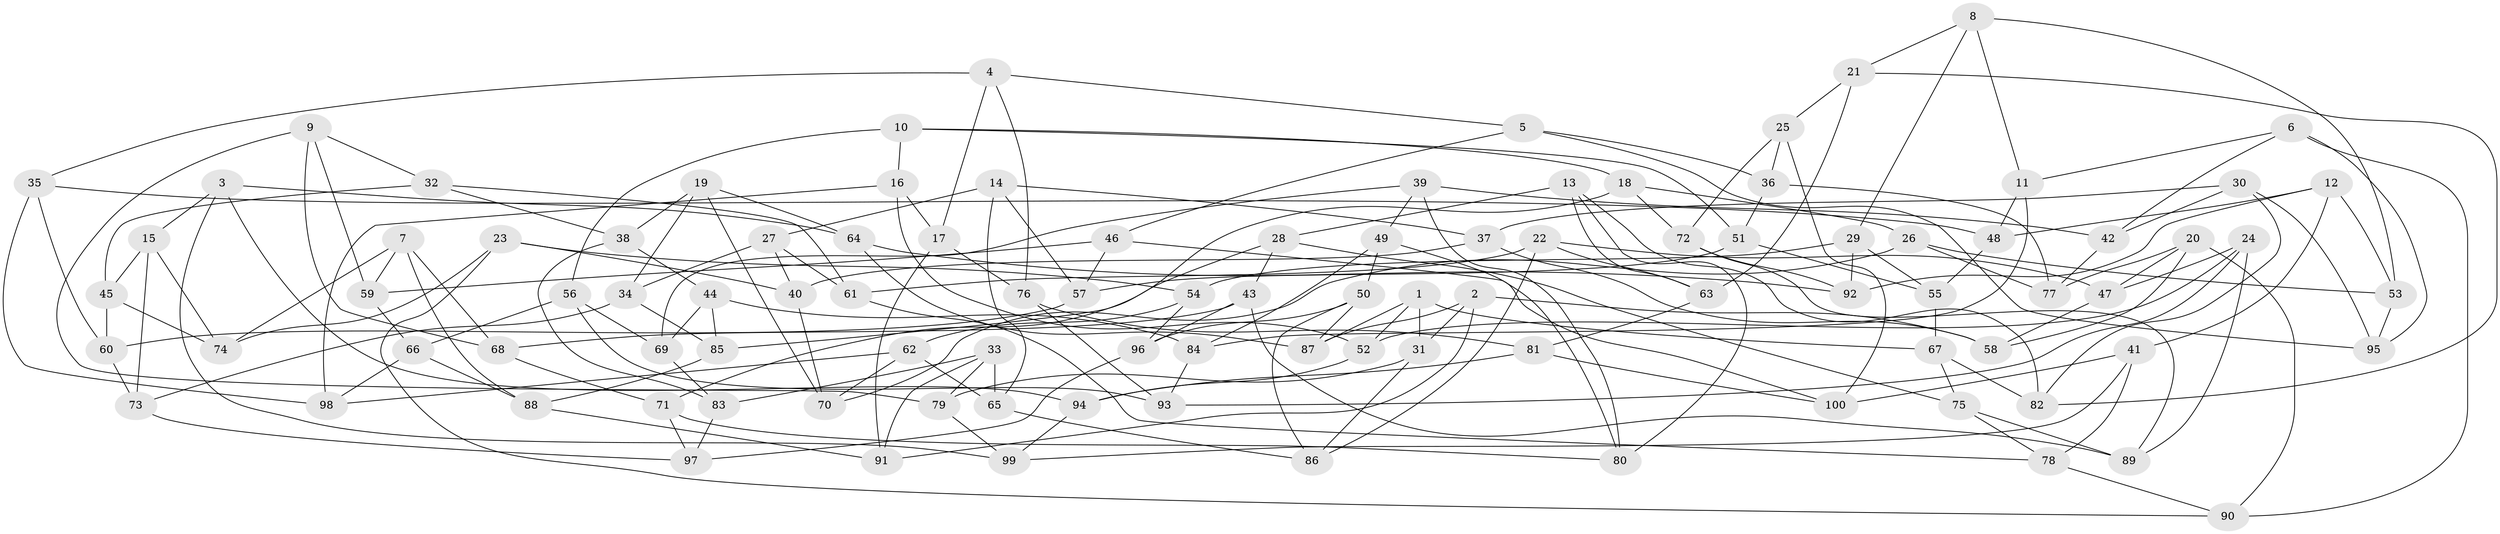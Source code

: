 // coarse degree distribution, {4: 0.8285714285714286, 11: 0.02857142857142857, 12: 0.014285714285714285, 9: 0.04285714285714286, 5: 0.014285714285714285, 3: 0.05714285714285714, 10: 0.014285714285714285}
// Generated by graph-tools (version 1.1) at 2025/54/03/04/25 22:54:06]
// undirected, 100 vertices, 200 edges
graph export_dot {
  node [color=gray90,style=filled];
  1;
  2;
  3;
  4;
  5;
  6;
  7;
  8;
  9;
  10;
  11;
  12;
  13;
  14;
  15;
  16;
  17;
  18;
  19;
  20;
  21;
  22;
  23;
  24;
  25;
  26;
  27;
  28;
  29;
  30;
  31;
  32;
  33;
  34;
  35;
  36;
  37;
  38;
  39;
  40;
  41;
  42;
  43;
  44;
  45;
  46;
  47;
  48;
  49;
  50;
  51;
  52;
  53;
  54;
  55;
  56;
  57;
  58;
  59;
  60;
  61;
  62;
  63;
  64;
  65;
  66;
  67;
  68;
  69;
  70;
  71;
  72;
  73;
  74;
  75;
  76;
  77;
  78;
  79;
  80;
  81;
  82;
  83;
  84;
  85;
  86;
  87;
  88;
  89;
  90;
  91;
  92;
  93;
  94;
  95;
  96;
  97;
  98;
  99;
  100;
  1 -- 31;
  1 -- 52;
  1 -- 87;
  1 -- 67;
  2 -- 31;
  2 -- 91;
  2 -- 58;
  2 -- 87;
  3 -- 15;
  3 -- 99;
  3 -- 94;
  3 -- 64;
  4 -- 76;
  4 -- 35;
  4 -- 17;
  4 -- 5;
  5 -- 95;
  5 -- 46;
  5 -- 36;
  6 -- 95;
  6 -- 90;
  6 -- 11;
  6 -- 42;
  7 -- 59;
  7 -- 74;
  7 -- 88;
  7 -- 68;
  8 -- 21;
  8 -- 11;
  8 -- 53;
  8 -- 29;
  9 -- 32;
  9 -- 59;
  9 -- 68;
  9 -- 79;
  10 -- 18;
  10 -- 56;
  10 -- 16;
  10 -- 51;
  11 -- 48;
  11 -- 84;
  12 -- 92;
  12 -- 41;
  12 -- 48;
  12 -- 53;
  13 -- 82;
  13 -- 28;
  13 -- 80;
  13 -- 63;
  14 -- 65;
  14 -- 37;
  14 -- 27;
  14 -- 57;
  15 -- 74;
  15 -- 45;
  15 -- 73;
  16 -- 17;
  16 -- 98;
  16 -- 52;
  17 -- 76;
  17 -- 91;
  18 -- 26;
  18 -- 71;
  18 -- 72;
  19 -- 34;
  19 -- 38;
  19 -- 64;
  19 -- 70;
  20 -- 77;
  20 -- 58;
  20 -- 47;
  20 -- 90;
  21 -- 82;
  21 -- 63;
  21 -- 25;
  22 -- 63;
  22 -- 47;
  22 -- 61;
  22 -- 86;
  23 -- 54;
  23 -- 90;
  23 -- 40;
  23 -- 74;
  24 -- 47;
  24 -- 52;
  24 -- 93;
  24 -- 89;
  25 -- 36;
  25 -- 100;
  25 -- 72;
  26 -- 77;
  26 -- 70;
  26 -- 53;
  27 -- 40;
  27 -- 61;
  27 -- 34;
  28 -- 85;
  28 -- 43;
  28 -- 75;
  29 -- 55;
  29 -- 92;
  29 -- 54;
  30 -- 42;
  30 -- 95;
  30 -- 37;
  30 -- 82;
  31 -- 86;
  31 -- 79;
  32 -- 61;
  32 -- 45;
  32 -- 38;
  33 -- 65;
  33 -- 79;
  33 -- 91;
  33 -- 83;
  34 -- 85;
  34 -- 73;
  35 -- 48;
  35 -- 60;
  35 -- 98;
  36 -- 51;
  36 -- 77;
  37 -- 58;
  37 -- 40;
  38 -- 83;
  38 -- 44;
  39 -- 69;
  39 -- 80;
  39 -- 49;
  39 -- 42;
  40 -- 70;
  41 -- 99;
  41 -- 100;
  41 -- 78;
  42 -- 77;
  43 -- 96;
  43 -- 68;
  43 -- 89;
  44 -- 69;
  44 -- 84;
  44 -- 85;
  45 -- 74;
  45 -- 60;
  46 -- 100;
  46 -- 59;
  46 -- 57;
  47 -- 58;
  48 -- 55;
  49 -- 50;
  49 -- 84;
  49 -- 80;
  50 -- 96;
  50 -- 87;
  50 -- 86;
  51 -- 57;
  51 -- 55;
  52 -- 94;
  53 -- 95;
  54 -- 62;
  54 -- 96;
  55 -- 67;
  56 -- 69;
  56 -- 66;
  56 -- 93;
  57 -- 60;
  59 -- 66;
  60 -- 73;
  61 -- 78;
  62 -- 65;
  62 -- 70;
  62 -- 98;
  63 -- 81;
  64 -- 87;
  64 -- 92;
  65 -- 86;
  66 -- 88;
  66 -- 98;
  67 -- 75;
  67 -- 82;
  68 -- 71;
  69 -- 83;
  71 -- 80;
  71 -- 97;
  72 -- 92;
  72 -- 89;
  73 -- 97;
  75 -- 78;
  75 -- 89;
  76 -- 93;
  76 -- 81;
  78 -- 90;
  79 -- 99;
  81 -- 100;
  81 -- 94;
  83 -- 97;
  84 -- 93;
  85 -- 88;
  88 -- 91;
  94 -- 99;
  96 -- 97;
}
